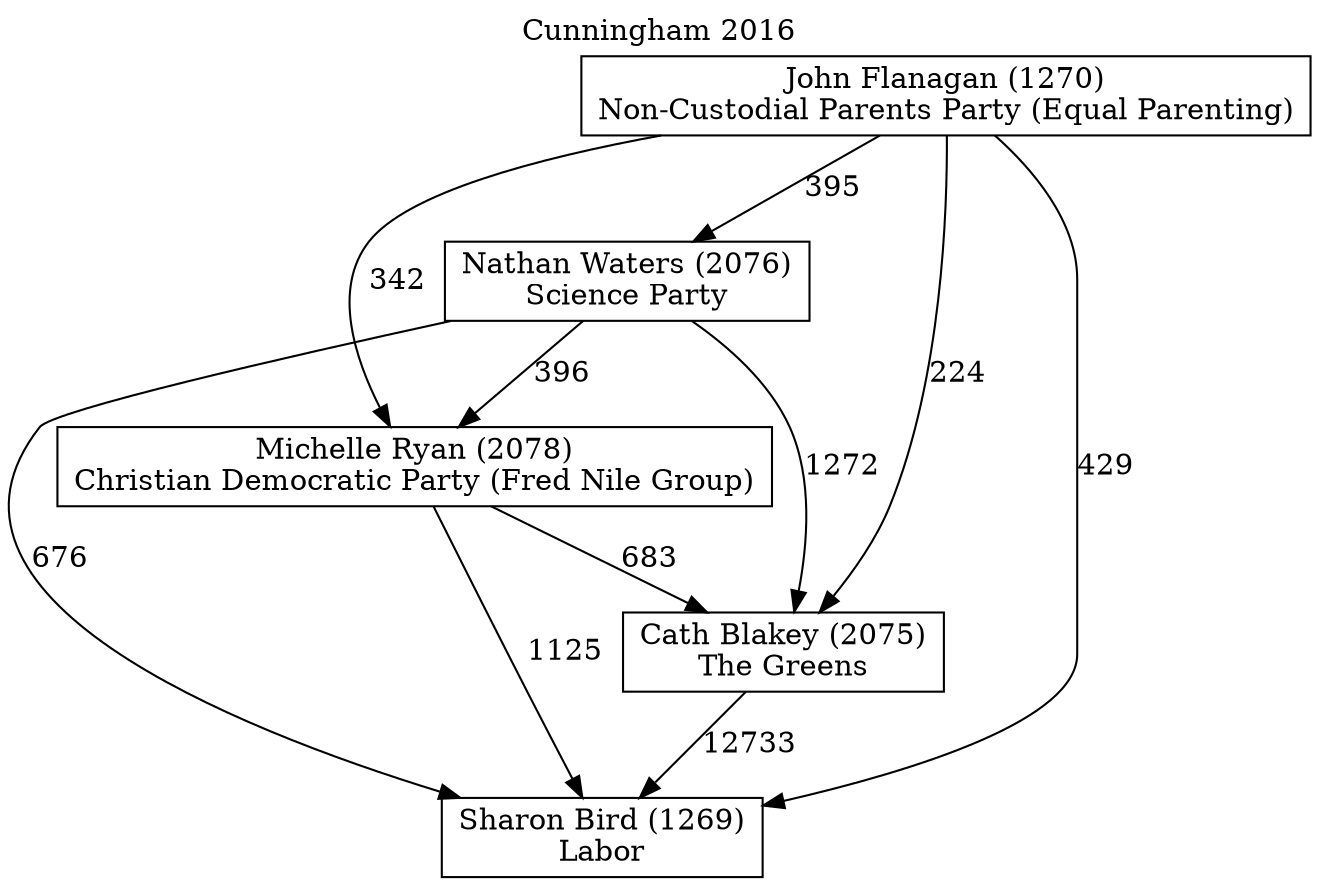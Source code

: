// House preference flow
digraph "Sharon Bird (1269)_Cunningham_2016" {
	graph [label="Cunningham 2016" labelloc=t mclimit=10]
	node [shape=box]
	"Sharon Bird (1269)" [label="Sharon Bird (1269)
Labor"]
	"Cath Blakey (2075)" [label="Cath Blakey (2075)
The Greens"]
	"Michelle Ryan (2078)" [label="Michelle Ryan (2078)
Christian Democratic Party (Fred Nile Group)"]
	"Nathan Waters (2076)" [label="Nathan Waters (2076)
Science Party"]
	"John Flanagan (1270)" [label="John Flanagan (1270)
Non-Custodial Parents Party (Equal Parenting)"]
	"Cath Blakey (2075)" -> "Sharon Bird (1269)" [label=12733]
	"Michelle Ryan (2078)" -> "Cath Blakey (2075)" [label=683]
	"Nathan Waters (2076)" -> "Michelle Ryan (2078)" [label=396]
	"John Flanagan (1270)" -> "Nathan Waters (2076)" [label=395]
	"Michelle Ryan (2078)" -> "Sharon Bird (1269)" [label=1125]
	"Nathan Waters (2076)" -> "Sharon Bird (1269)" [label=676]
	"John Flanagan (1270)" -> "Sharon Bird (1269)" [label=429]
	"John Flanagan (1270)" -> "Michelle Ryan (2078)" [label=342]
	"Nathan Waters (2076)" -> "Cath Blakey (2075)" [label=1272]
	"John Flanagan (1270)" -> "Cath Blakey (2075)" [label=224]
}
